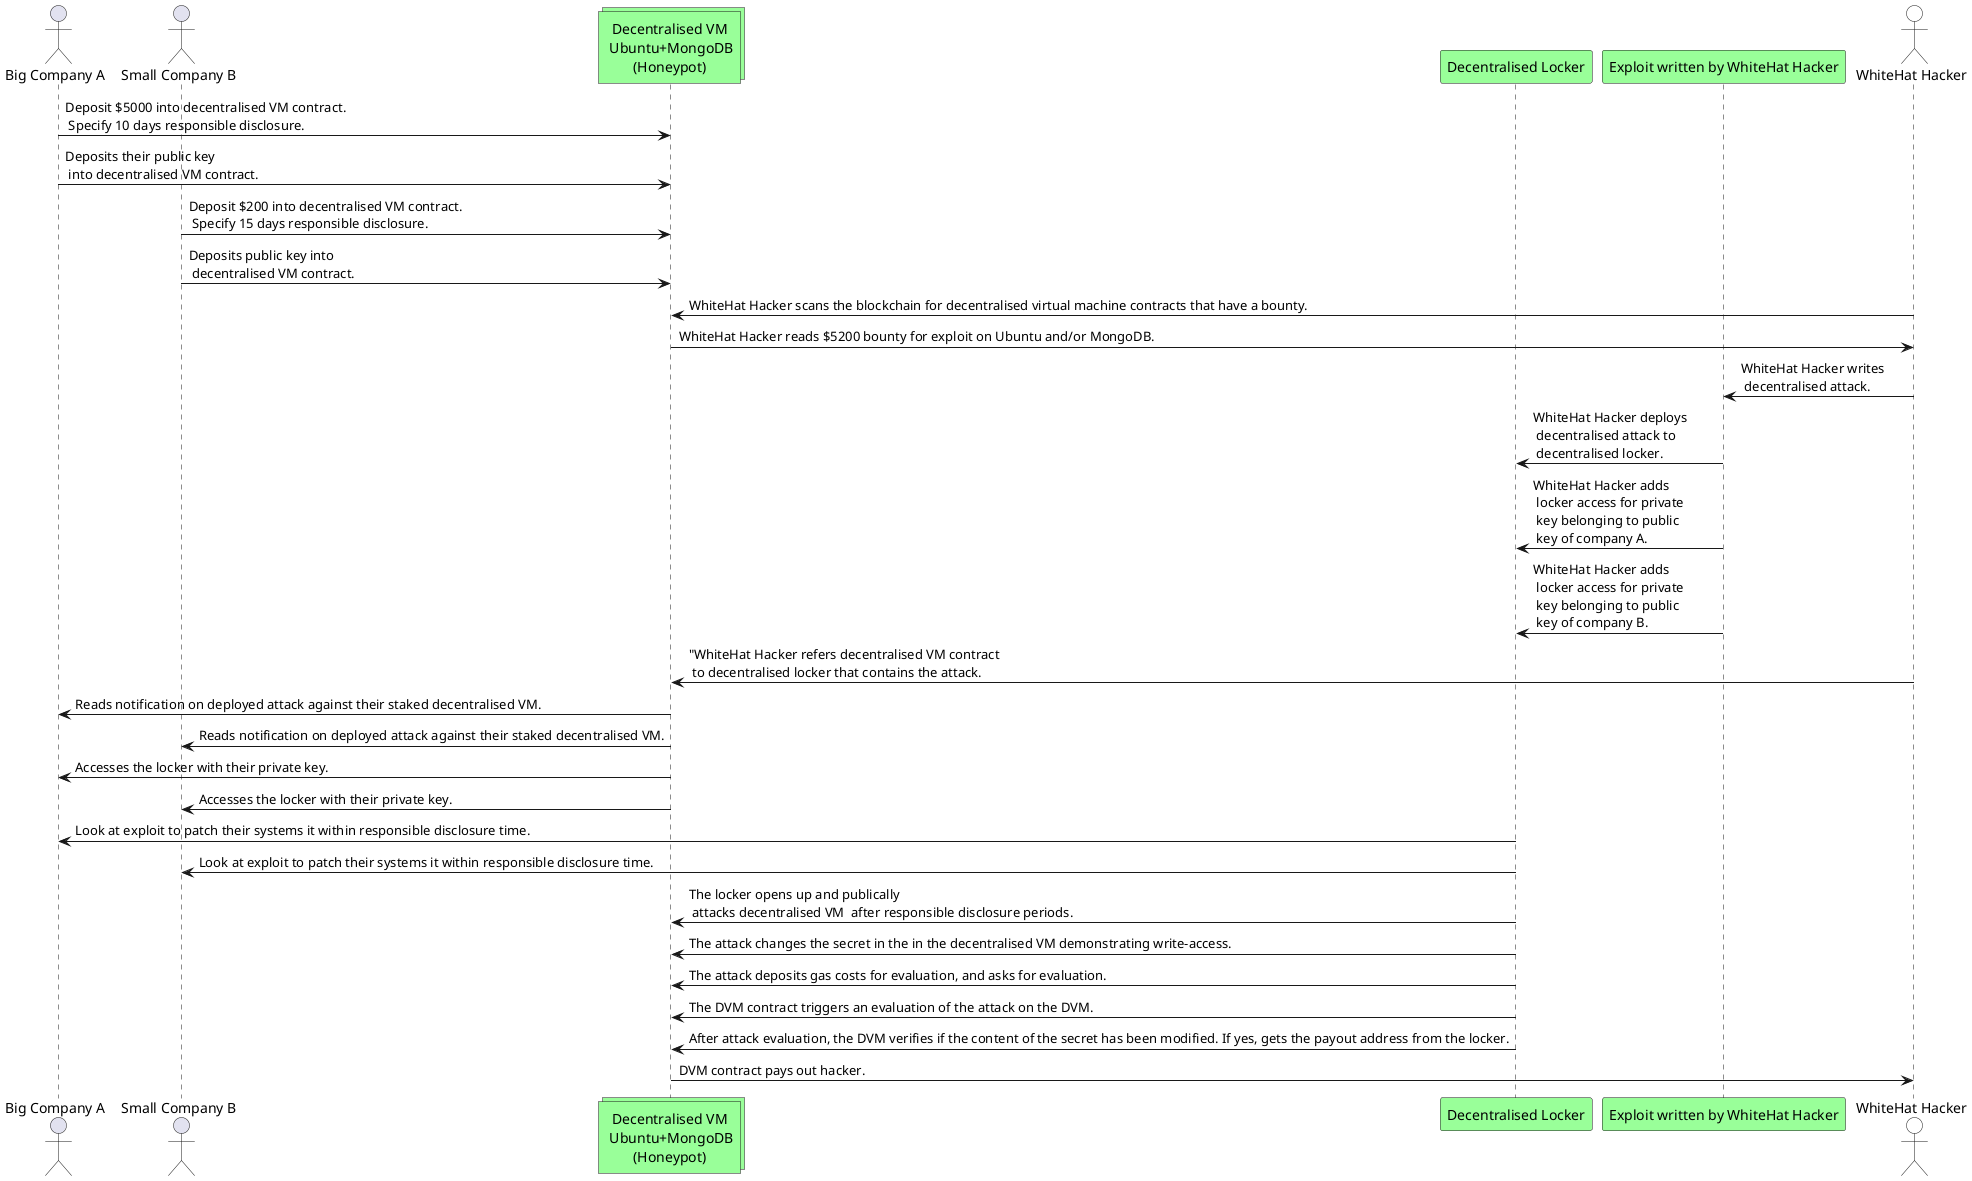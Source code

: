 @startuml
actor "Big Company A"
actor "Small Company B"
'participant "Decentralised VM\n Ubuntu+MongoDB\n(Honeypot)" as stack #99FF99
collections "Decentralised VM\n Ubuntu+MongoDB\n(Honeypot)" as stack #99FF99
participant "Decentralised Locker" as ipfs #99FF99
participant "Exploit written by WhiteHat Hacker" as attack #99FF99
actor "WhiteHat Hacker" #white

"Big Company A"->"stack": Deposit $5000 into decentralised VM contract.\n Specify 10 days responsible disclosure.
"Big Company A"->"stack": Deposits their public key\n into decentralised VM contract.
"Small Company B"->"stack": Deposit $200 into decentralised VM contract.\n Specify 15 days responsible disclosure.
"Small Company B"->"stack": Deposits public key into\n decentralised VM contract.
"WhiteHat Hacker"->"stack": WhiteHat Hacker scans the blockchain for decentralised virtual machine contracts that have a bounty.
"stack"->"WhiteHat Hacker": WhiteHat Hacker reads $5200 bounty for exploit on Ubuntu and/or MongoDB.
"WhiteHat Hacker"->"attack": WhiteHat Hacker writes\n decentralised attack.
"attack"->"ipfs": WhiteHat Hacker deploys\n decentralised attack to\n decentralised locker.
"attack"->"ipfs": WhiteHat Hacker adds\n locker access for private\n key belonging to public\n key of company A.
"attack"->"ipfs": WhiteHat Hacker adds\n locker access for private\n key belonging to public\n key of company B.
"WhiteHat Hacker"->"stack": "WhiteHat Hacker refers decentralised VM contract\n to decentralised locker that contains the attack.
"stack"->"Big Company A": Reads notification on deployed attack against their staked decentralised VM.
"stack"->"Small Company B": Reads notification on deployed attack against their staked decentralised VM.
"stack"->"Big Company A": Accesses the locker with their private key.
"stack"->"Small Company B": Accesses the locker with their private key.
"ipfs"->"Big Company A": Look at exploit to patch their systems it within responsible disclosure time.
"ipfs"->"Small Company B": Look at exploit to patch their systems it within responsible disclosure time.
"ipfs"->"stack": The locker opens up and publically\n attacks decentralised VM  after responsible disclosure periods. 
"ipfs"->"stack": The attack changes the secret in the in the decentralised VM demonstrating write-access.
"ipfs"->"stack": The attack deposits gas costs for evaluation, and asks for evaluation.
"ipfs"->"stack": The DVM contract triggers an evaluation of the attack on the DVM.
"ipfs"->"stack": After attack evaluation, the DVM verifies if the content of the secret has been modified. If yes, gets the payout address from the locker.
"stack"->"WhiteHat Hacker": DVM contract pays out hacker.
@enduml